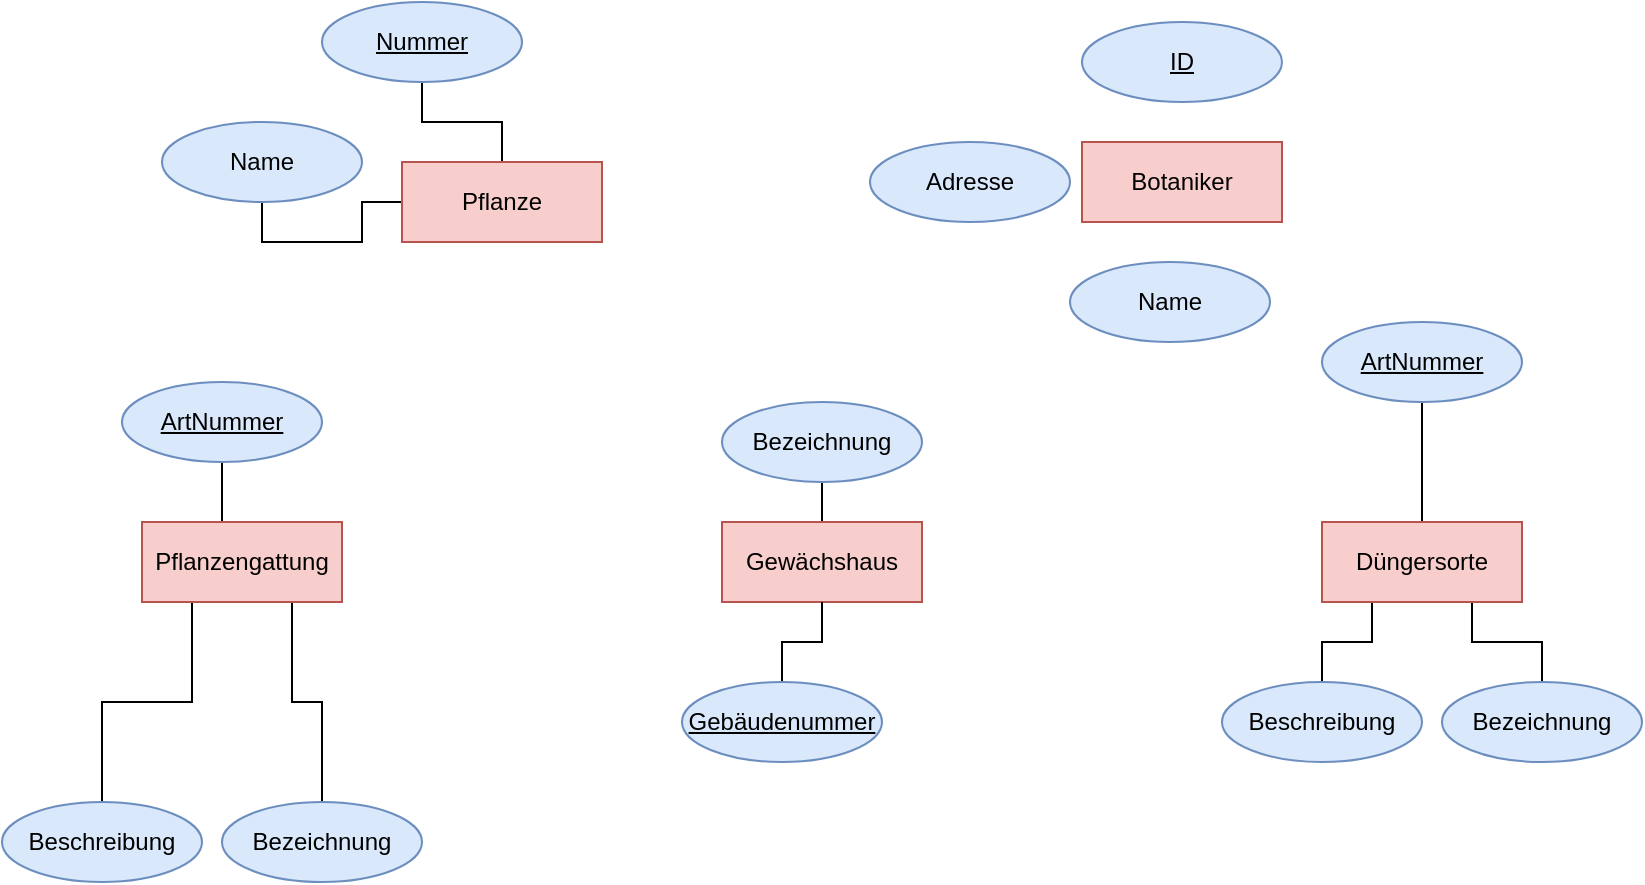 <mxfile version="24.3.0" type="github">
  <diagram name="Seite-1" id="B8yfdVEjWAfg335c-Yz9">
    <mxGraphModel dx="1781" dy="647" grid="1" gridSize="10" guides="1" tooltips="1" connect="1" arrows="1" fold="1" page="1" pageScale="1" pageWidth="827" pageHeight="1169" math="0" shadow="0">
      <root>
        <mxCell id="0" />
        <mxCell id="1" parent="0" />
        <mxCell id="9B9HZ1vOfEaPb0FQouvV-14" style="edgeStyle=orthogonalEdgeStyle;rounded=0;orthogonalLoop=1;jettySize=auto;html=1;exitX=0.5;exitY=0;exitDx=0;exitDy=0;entryX=0.5;entryY=1;entryDx=0;entryDy=0;strokeColor=default;align=center;verticalAlign=middle;fontFamily=Helvetica;fontSize=11;fontColor=default;labelBackgroundColor=default;endArrow=none;endFill=0;" edge="1" parent="1" source="ZpUU_O5L9qi3p8TVNbba-1" target="ZpUU_O5L9qi3p8TVNbba-7">
          <mxGeometry relative="1" as="geometry" />
        </mxCell>
        <mxCell id="9B9HZ1vOfEaPb0FQouvV-15" style="edgeStyle=orthogonalEdgeStyle;rounded=0;orthogonalLoop=1;jettySize=auto;html=1;exitX=0;exitY=0.5;exitDx=0;exitDy=0;entryX=0.5;entryY=1;entryDx=0;entryDy=0;strokeColor=default;align=center;verticalAlign=middle;fontFamily=Helvetica;fontSize=11;fontColor=default;labelBackgroundColor=default;endArrow=none;endFill=0;" edge="1" parent="1" source="ZpUU_O5L9qi3p8TVNbba-1" target="ZpUU_O5L9qi3p8TVNbba-14">
          <mxGeometry relative="1" as="geometry" />
        </mxCell>
        <mxCell id="ZpUU_O5L9qi3p8TVNbba-1" value="Pflanze" style="whiteSpace=wrap;html=1;align=center;fillColor=#f8cecc;strokeColor=#b85450;" parent="1" vertex="1">
          <mxGeometry x="130" y="170" width="100" height="40" as="geometry" />
        </mxCell>
        <mxCell id="9B9HZ1vOfEaPb0FQouvV-8" style="edgeStyle=orthogonalEdgeStyle;rounded=0;orthogonalLoop=1;jettySize=auto;html=1;exitX=0.75;exitY=1;exitDx=0;exitDy=0;entryX=0.5;entryY=0;entryDx=0;entryDy=0;strokeColor=default;align=center;verticalAlign=middle;fontFamily=Helvetica;fontSize=11;fontColor=default;labelBackgroundColor=default;endArrow=none;endFill=0;" edge="1" parent="1" source="ZpUU_O5L9qi3p8TVNbba-2" target="9B9HZ1vOfEaPb0FQouvV-3">
          <mxGeometry relative="1" as="geometry" />
        </mxCell>
        <mxCell id="9B9HZ1vOfEaPb0FQouvV-9" style="edgeStyle=orthogonalEdgeStyle;rounded=0;orthogonalLoop=1;jettySize=auto;html=1;exitX=0.25;exitY=1;exitDx=0;exitDy=0;entryX=0.5;entryY=0;entryDx=0;entryDy=0;strokeColor=default;align=center;verticalAlign=middle;fontFamily=Helvetica;fontSize=11;fontColor=default;labelBackgroundColor=default;endArrow=none;endFill=0;" edge="1" parent="1" source="ZpUU_O5L9qi3p8TVNbba-2" target="9B9HZ1vOfEaPb0FQouvV-4">
          <mxGeometry relative="1" as="geometry" />
        </mxCell>
        <mxCell id="9B9HZ1vOfEaPb0FQouvV-10" style="edgeStyle=orthogonalEdgeStyle;rounded=0;orthogonalLoop=1;jettySize=auto;html=1;exitX=0.5;exitY=0;exitDx=0;exitDy=0;entryX=0.5;entryY=1;entryDx=0;entryDy=0;strokeColor=default;align=center;verticalAlign=middle;fontFamily=Helvetica;fontSize=11;fontColor=default;labelBackgroundColor=default;endArrow=none;endFill=0;" edge="1" parent="1" source="ZpUU_O5L9qi3p8TVNbba-2" target="9B9HZ1vOfEaPb0FQouvV-2">
          <mxGeometry relative="1" as="geometry" />
        </mxCell>
        <mxCell id="ZpUU_O5L9qi3p8TVNbba-2" value="Pflanzengattung" style="whiteSpace=wrap;html=1;align=center;fillColor=#f8cecc;strokeColor=#b85450;" parent="1" vertex="1">
          <mxGeometry y="350" width="100" height="40" as="geometry" />
        </mxCell>
        <mxCell id="9B9HZ1vOfEaPb0FQouvV-11" style="edgeStyle=orthogonalEdgeStyle;rounded=0;orthogonalLoop=1;jettySize=auto;html=1;exitX=0.25;exitY=1;exitDx=0;exitDy=0;entryX=0.5;entryY=0;entryDx=0;entryDy=0;strokeColor=default;align=center;verticalAlign=middle;fontFamily=Helvetica;fontSize=11;fontColor=default;labelBackgroundColor=default;endArrow=none;endFill=0;" edge="1" parent="1" source="ZpUU_O5L9qi3p8TVNbba-3" target="9B9HZ1vOfEaPb0FQouvV-1">
          <mxGeometry relative="1" as="geometry" />
        </mxCell>
        <mxCell id="9B9HZ1vOfEaPb0FQouvV-12" style="edgeStyle=orthogonalEdgeStyle;rounded=0;orthogonalLoop=1;jettySize=auto;html=1;exitX=0.75;exitY=1;exitDx=0;exitDy=0;strokeColor=default;align=center;verticalAlign=middle;fontFamily=Helvetica;fontSize=11;fontColor=default;labelBackgroundColor=default;endArrow=none;endFill=0;" edge="1" parent="1" source="ZpUU_O5L9qi3p8TVNbba-3" target="ZpUU_O5L9qi3p8TVNbba-16">
          <mxGeometry relative="1" as="geometry" />
        </mxCell>
        <mxCell id="9B9HZ1vOfEaPb0FQouvV-13" style="edgeStyle=orthogonalEdgeStyle;rounded=0;orthogonalLoop=1;jettySize=auto;html=1;exitX=0.5;exitY=0;exitDx=0;exitDy=0;entryX=0.5;entryY=1;entryDx=0;entryDy=0;strokeColor=default;align=center;verticalAlign=middle;fontFamily=Helvetica;fontSize=11;fontColor=default;labelBackgroundColor=default;endArrow=none;endFill=0;" edge="1" parent="1" source="ZpUU_O5L9qi3p8TVNbba-3" target="ZpUU_O5L9qi3p8TVNbba-8">
          <mxGeometry relative="1" as="geometry" />
        </mxCell>
        <mxCell id="ZpUU_O5L9qi3p8TVNbba-3" value="Düngersorte" style="whiteSpace=wrap;html=1;align=center;fillColor=#f8cecc;strokeColor=#b85450;" parent="1" vertex="1">
          <mxGeometry x="590" y="350" width="100" height="40" as="geometry" />
        </mxCell>
        <mxCell id="9B9HZ1vOfEaPb0FQouvV-17" style="edgeStyle=orthogonalEdgeStyle;rounded=0;orthogonalLoop=1;jettySize=auto;html=1;exitX=0.5;exitY=0;exitDx=0;exitDy=0;entryX=0.5;entryY=1;entryDx=0;entryDy=0;strokeColor=default;align=center;verticalAlign=middle;fontFamily=Helvetica;fontSize=11;fontColor=default;labelBackgroundColor=default;endArrow=none;endFill=0;" edge="1" parent="1" source="ZpUU_O5L9qi3p8TVNbba-4" target="ZpUU_O5L9qi3p8TVNbba-13">
          <mxGeometry relative="1" as="geometry" />
        </mxCell>
        <mxCell id="ZpUU_O5L9qi3p8TVNbba-4" value="Gewächshaus" style="whiteSpace=wrap;html=1;align=center;fillColor=#f8cecc;strokeColor=#b85450;" parent="1" vertex="1">
          <mxGeometry x="290" y="350" width="100" height="40" as="geometry" />
        </mxCell>
        <mxCell id="ZpUU_O5L9qi3p8TVNbba-5" value="Botaniker" style="whiteSpace=wrap;html=1;align=center;fillColor=#f8cecc;strokeColor=#b85450;" parent="1" vertex="1">
          <mxGeometry x="470" y="160" width="100" height="40" as="geometry" />
        </mxCell>
        <mxCell id="9B9HZ1vOfEaPb0FQouvV-16" style="edgeStyle=orthogonalEdgeStyle;rounded=0;orthogonalLoop=1;jettySize=auto;html=1;exitX=0.5;exitY=0;exitDx=0;exitDy=0;entryX=0.5;entryY=1;entryDx=0;entryDy=0;strokeColor=default;align=center;verticalAlign=middle;fontFamily=Helvetica;fontSize=11;fontColor=default;labelBackgroundColor=default;endArrow=none;endFill=0;" edge="1" parent="1" source="ZpUU_O5L9qi3p8TVNbba-6" target="ZpUU_O5L9qi3p8TVNbba-4">
          <mxGeometry relative="1" as="geometry" />
        </mxCell>
        <mxCell id="ZpUU_O5L9qi3p8TVNbba-6" value="Gebäudenummer" style="ellipse;whiteSpace=wrap;html=1;align=center;fontStyle=4;fillColor=#dae8fc;strokeColor=#6c8ebf;" parent="1" vertex="1">
          <mxGeometry x="270" y="430" width="100" height="40" as="geometry" />
        </mxCell>
        <mxCell id="ZpUU_O5L9qi3p8TVNbba-7" value="Nummer" style="ellipse;whiteSpace=wrap;html=1;align=center;fontStyle=4;fillColor=#dae8fc;strokeColor=#6c8ebf;" parent="1" vertex="1">
          <mxGeometry x="90" y="90" width="100" height="40" as="geometry" />
        </mxCell>
        <mxCell id="ZpUU_O5L9qi3p8TVNbba-8" value="ArtNummer" style="ellipse;whiteSpace=wrap;html=1;align=center;fontStyle=4;fillColor=#dae8fc;strokeColor=#6c8ebf;" parent="1" vertex="1">
          <mxGeometry x="590" y="250" width="100" height="40" as="geometry" />
        </mxCell>
        <mxCell id="ZpUU_O5L9qi3p8TVNbba-10" value="ID" style="ellipse;whiteSpace=wrap;html=1;align=center;fontStyle=4;fillColor=#dae8fc;strokeColor=#6c8ebf;" parent="1" vertex="1">
          <mxGeometry x="470" y="100" width="100" height="40" as="geometry" />
        </mxCell>
        <mxCell id="ZpUU_O5L9qi3p8TVNbba-12" value="Adresse" style="ellipse;whiteSpace=wrap;html=1;align=center;fillColor=#dae8fc;strokeColor=#6c8ebf;" parent="1" vertex="1">
          <mxGeometry x="364" y="160" width="100" height="40" as="geometry" />
        </mxCell>
        <mxCell id="ZpUU_O5L9qi3p8TVNbba-13" value="Bezeichnung" style="ellipse;whiteSpace=wrap;html=1;align=center;fillColor=#dae8fc;strokeColor=#6c8ebf;" parent="1" vertex="1">
          <mxGeometry x="290" y="290" width="100" height="40" as="geometry" />
        </mxCell>
        <mxCell id="ZpUU_O5L9qi3p8TVNbba-14" value="Name" style="ellipse;whiteSpace=wrap;html=1;align=center;fillColor=#dae8fc;strokeColor=#6c8ebf;" parent="1" vertex="1">
          <mxGeometry x="10" y="150" width="100" height="40" as="geometry" />
        </mxCell>
        <mxCell id="ZpUU_O5L9qi3p8TVNbba-16" value="Bezeichnung" style="ellipse;whiteSpace=wrap;html=1;align=center;fillColor=#dae8fc;strokeColor=#6c8ebf;" parent="1" vertex="1">
          <mxGeometry x="650" y="430" width="100" height="40" as="geometry" />
        </mxCell>
        <mxCell id="9B9HZ1vOfEaPb0FQouvV-1" value="Beschreibung" style="ellipse;whiteSpace=wrap;html=1;align=center;fillColor=#dae8fc;strokeColor=#6c8ebf;" vertex="1" parent="1">
          <mxGeometry x="540" y="430" width="100" height="40" as="geometry" />
        </mxCell>
        <mxCell id="9B9HZ1vOfEaPb0FQouvV-2" value="ArtNummer" style="ellipse;whiteSpace=wrap;html=1;align=center;fontStyle=4;fillColor=#dae8fc;strokeColor=#6c8ebf;" vertex="1" parent="1">
          <mxGeometry x="-10" y="280" width="100" height="40" as="geometry" />
        </mxCell>
        <mxCell id="9B9HZ1vOfEaPb0FQouvV-3" value="Bezeichnung" style="ellipse;whiteSpace=wrap;html=1;align=center;fillColor=#dae8fc;strokeColor=#6c8ebf;" vertex="1" parent="1">
          <mxGeometry x="40" y="490" width="100" height="40" as="geometry" />
        </mxCell>
        <mxCell id="9B9HZ1vOfEaPb0FQouvV-4" value="Beschreibung" style="ellipse;whiteSpace=wrap;html=1;align=center;fillColor=#dae8fc;strokeColor=#6c8ebf;" vertex="1" parent="1">
          <mxGeometry x="-70" y="490" width="100" height="40" as="geometry" />
        </mxCell>
        <mxCell id="9B9HZ1vOfEaPb0FQouvV-18" value="Name" style="ellipse;whiteSpace=wrap;html=1;align=center;fillColor=#dae8fc;strokeColor=#6c8ebf;" vertex="1" parent="1">
          <mxGeometry x="464" y="220" width="100" height="40" as="geometry" />
        </mxCell>
      </root>
    </mxGraphModel>
  </diagram>
</mxfile>
